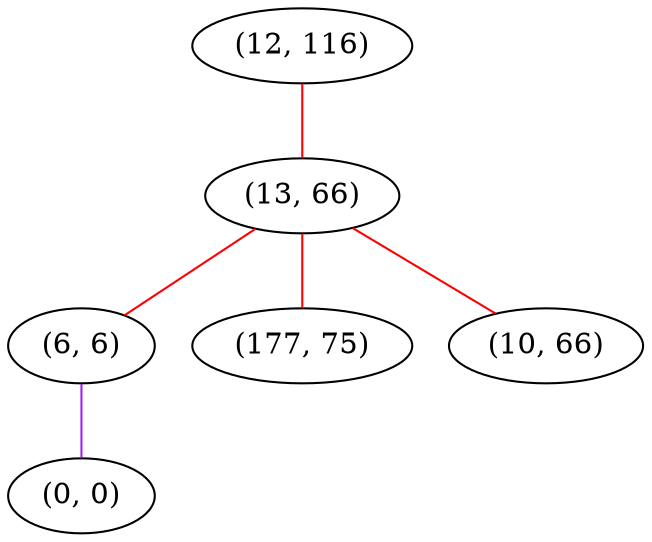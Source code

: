 graph "" {
"(12, 116)";
"(13, 66)";
"(6, 6)";
"(177, 75)";
"(0, 0)";
"(10, 66)";
"(12, 116)" -- "(13, 66)"  [color=red, key=0, weight=1];
"(13, 66)" -- "(10, 66)"  [color=red, key=0, weight=1];
"(13, 66)" -- "(177, 75)"  [color=red, key=0, weight=1];
"(13, 66)" -- "(6, 6)"  [color=red, key=0, weight=1];
"(6, 6)" -- "(0, 0)"  [color=purple, key=0, weight=4];
}
